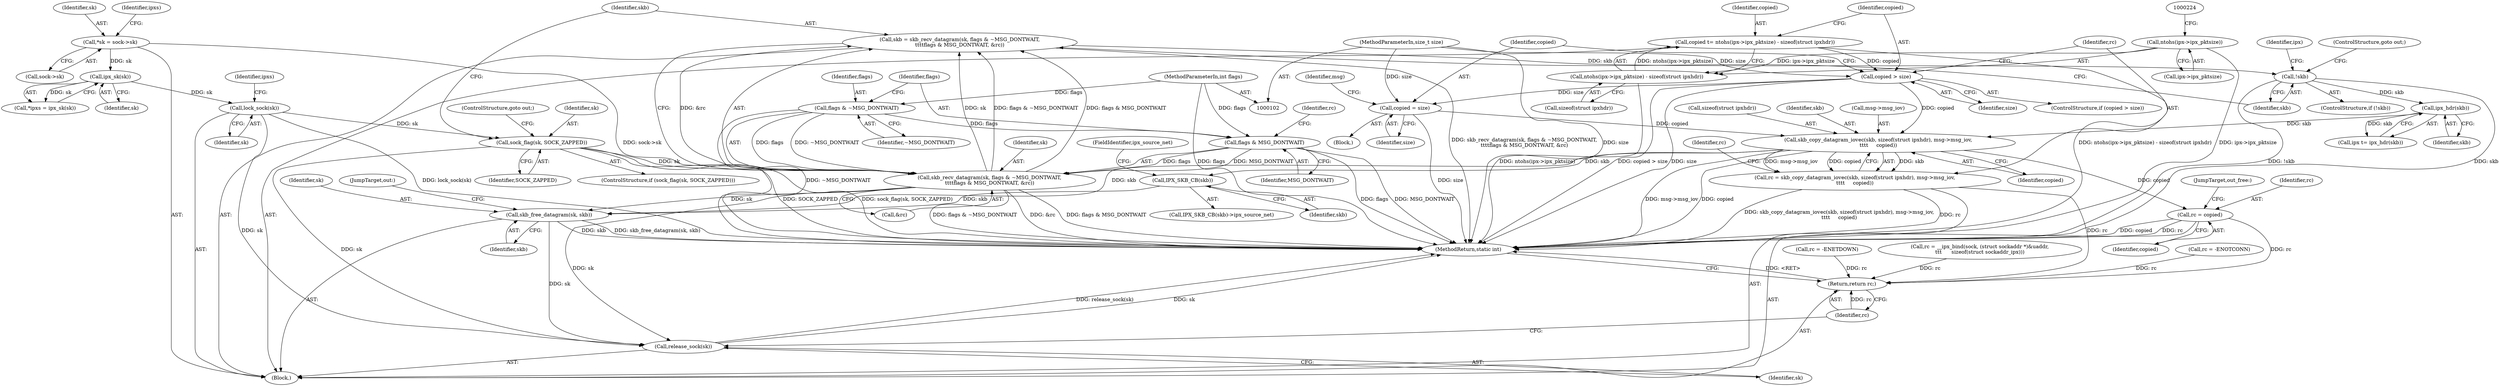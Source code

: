 digraph "0_linux_f3d3342602f8bcbf37d7c46641cb9bca7618eb1c_15@API" {
"1000240" [label="(Call,skb_copy_datagram_iovec(skb, sizeof(struct ipxhdr), msg->msg_iov,\n\t\t\t\t     copied))"];
"1000214" [label="(Call,ipx_hdr(skb))"];
"1000209" [label="(Call,!skb)"];
"1000196" [label="(Call,skb = skb_recv_datagram(sk, flags & ~MSG_DONTWAIT,\n\t\t\t\tflags & MSG_DONTWAIT, &rc))"];
"1000198" [label="(Call,skb_recv_datagram(sk, flags & ~MSG_DONTWAIT,\n\t\t\t\tflags & MSG_DONTWAIT, &rc))"];
"1000192" [label="(Call,sock_flag(sk, SOCK_ZAPPED))"];
"1000135" [label="(Call,lock_sock(sk))"];
"1000118" [label="(Call,ipx_sk(sk))"];
"1000110" [label="(Call,*sk = sock->sk)"];
"1000200" [label="(Call,flags & ~MSG_DONTWAIT)"];
"1000107" [label="(MethodParameterIn,int flags)"];
"1000203" [label="(Call,flags & MSG_DONTWAIT)"];
"1000226" [label="(Call,copied > size)"];
"1000216" [label="(Call,copied \t= ntohs(ipx->ipx_pktsize) - sizeof(struct ipxhdr))"];
"1000218" [label="(Call,ntohs(ipx->ipx_pktsize) - sizeof(struct ipxhdr))"];
"1000219" [label="(Call,ntohs(ipx->ipx_pktsize))"];
"1000106" [label="(MethodParameterIn,size_t size)"];
"1000230" [label="(Call,copied = size)"];
"1000238" [label="(Call,rc = skb_copy_datagram_iovec(skb, sizeof(struct ipxhdr), msg->msg_iov,\n\t\t\t\t     copied))"];
"1000328" [label="(Return,return rc;)"];
"1000296" [label="(Call,IPX_SKB_CB(skb))"];
"1000322" [label="(Call,skb_free_datagram(sk, skb))"];
"1000326" [label="(Call,release_sock(sk))"];
"1000318" [label="(Call,rc = copied)"];
"1000240" [label="(Call,skb_copy_datagram_iovec(skb, sizeof(struct ipxhdr), msg->msg_iov,\n\t\t\t\t     copied))"];
"1000135" [label="(Call,lock_sock(sk))"];
"1000119" [label="(Identifier,sk)"];
"1000217" [label="(Identifier,copied)"];
"1000219" [label="(Call,ntohs(ipx->ipx_pktsize))"];
"1000198" [label="(Call,skb_recv_datagram(sk, flags & ~MSG_DONTWAIT,\n\t\t\t\tflags & MSG_DONTWAIT, &rc))"];
"1000324" [label="(Identifier,skb)"];
"1000197" [label="(Identifier,skb)"];
"1000295" [label="(Call,IPX_SKB_CB(skb)->ipx_source_net)"];
"1000249" [label="(Identifier,rc)"];
"1000116" [label="(Call,*ipxs = ipx_sk(sk))"];
"1000202" [label="(Identifier,~MSG_DONTWAIT)"];
"1000191" [label="(ControlStructure,if (sock_flag(sk, SOCK_ZAPPED)))"];
"1000111" [label="(Identifier,sk)"];
"1000225" [label="(ControlStructure,if (copied > size))"];
"1000326" [label="(Call,release_sock(sk))"];
"1000215" [label="(Identifier,skb)"];
"1000187" [label="(Call,rc = -ENOTCONN)"];
"1000201" [label="(Identifier,flags)"];
"1000320" [label="(Identifier,copied)"];
"1000213" [label="(Identifier,ipx)"];
"1000194" [label="(Identifier,SOCK_ZAPPED)"];
"1000108" [label="(Block,)"];
"1000199" [label="(Identifier,sk)"];
"1000232" [label="(Identifier,size)"];
"1000204" [label="(Identifier,flags)"];
"1000328" [label="(Return,return rc;)"];
"1000247" [label="(Identifier,copied)"];
"1000214" [label="(Call,ipx_hdr(skb))"];
"1000211" [label="(ControlStructure,goto out;)"];
"1000203" [label="(Call,flags & MSG_DONTWAIT)"];
"1000209" [label="(Call,!skb)"];
"1000192" [label="(Call,sock_flag(sk, SOCK_ZAPPED))"];
"1000136" [label="(Identifier,sk)"];
"1000296" [label="(Call,IPX_SKB_CB(skb))"];
"1000107" [label="(MethodParameterIn,int flags)"];
"1000216" [label="(Call,copied \t= ntohs(ipx->ipx_pktsize) - sizeof(struct ipxhdr))"];
"1000229" [label="(Block,)"];
"1000297" [label="(Identifier,skb)"];
"1000140" [label="(Identifier,ipxs)"];
"1000242" [label="(Call,sizeof(struct ipxhdr))"];
"1000200" [label="(Call,flags & ~MSG_DONTWAIT)"];
"1000154" [label="(Call,rc = -ENETDOWN)"];
"1000330" [label="(MethodReturn,static int)"];
"1000322" [label="(Call,skb_free_datagram(sk, skb))"];
"1000196" [label="(Call,skb = skb_recv_datagram(sk, flags & ~MSG_DONTWAIT,\n\t\t\t\tflags & MSG_DONTWAIT, &rc))"];
"1000206" [label="(Call,&rc)"];
"1000205" [label="(Identifier,MSG_DONTWAIT)"];
"1000318" [label="(Call,rc = copied)"];
"1000329" [label="(Identifier,rc)"];
"1000174" [label="(Call,rc = __ipx_bind(sock, (struct sockaddr *)&uaddr,\n\t\t\t      sizeof(struct sockaddr_ipx)))"];
"1000210" [label="(Identifier,skb)"];
"1000230" [label="(Call,copied = size)"];
"1000239" [label="(Identifier,rc)"];
"1000110" [label="(Call,*sk = sock->sk)"];
"1000323" [label="(Identifier,sk)"];
"1000195" [label="(ControlStructure,goto out;)"];
"1000241" [label="(Identifier,skb)"];
"1000112" [label="(Call,sock->sk)"];
"1000208" [label="(ControlStructure,if (!skb))"];
"1000238" [label="(Call,rc = skb_copy_datagram_iovec(skb, sizeof(struct ipxhdr), msg->msg_iov,\n\t\t\t\t     copied))"];
"1000220" [label="(Call,ipx->ipx_pktsize)"];
"1000327" [label="(Identifier,sk)"];
"1000227" [label="(Identifier,copied)"];
"1000218" [label="(Call,ntohs(ipx->ipx_pktsize) - sizeof(struct ipxhdr))"];
"1000325" [label="(JumpTarget,out:)"];
"1000223" [label="(Call,sizeof(struct ipxhdr))"];
"1000193" [label="(Identifier,sk)"];
"1000212" [label="(Call,ipx \t= ipx_hdr(skb))"];
"1000321" [label="(JumpTarget,out_free:)"];
"1000319" [label="(Identifier,rc)"];
"1000244" [label="(Call,msg->msg_iov)"];
"1000207" [label="(Identifier,rc)"];
"1000106" [label="(MethodParameterIn,size_t size)"];
"1000228" [label="(Identifier,size)"];
"1000118" [label="(Call,ipx_sk(sk))"];
"1000235" [label="(Identifier,msg)"];
"1000226" [label="(Call,copied > size)"];
"1000298" [label="(FieldIdentifier,ipx_source_net)"];
"1000231" [label="(Identifier,copied)"];
"1000117" [label="(Identifier,ipxs)"];
"1000240" -> "1000238"  [label="AST: "];
"1000240" -> "1000247"  [label="CFG: "];
"1000241" -> "1000240"  [label="AST: "];
"1000242" -> "1000240"  [label="AST: "];
"1000244" -> "1000240"  [label="AST: "];
"1000247" -> "1000240"  [label="AST: "];
"1000238" -> "1000240"  [label="CFG: "];
"1000240" -> "1000330"  [label="DDG: msg->msg_iov"];
"1000240" -> "1000330"  [label="DDG: copied"];
"1000240" -> "1000238"  [label="DDG: skb"];
"1000240" -> "1000238"  [label="DDG: msg->msg_iov"];
"1000240" -> "1000238"  [label="DDG: copied"];
"1000214" -> "1000240"  [label="DDG: skb"];
"1000226" -> "1000240"  [label="DDG: copied"];
"1000230" -> "1000240"  [label="DDG: copied"];
"1000240" -> "1000296"  [label="DDG: skb"];
"1000240" -> "1000318"  [label="DDG: copied"];
"1000240" -> "1000322"  [label="DDG: skb"];
"1000214" -> "1000212"  [label="AST: "];
"1000214" -> "1000215"  [label="CFG: "];
"1000215" -> "1000214"  [label="AST: "];
"1000212" -> "1000214"  [label="CFG: "];
"1000214" -> "1000212"  [label="DDG: skb"];
"1000209" -> "1000214"  [label="DDG: skb"];
"1000209" -> "1000208"  [label="AST: "];
"1000209" -> "1000210"  [label="CFG: "];
"1000210" -> "1000209"  [label="AST: "];
"1000211" -> "1000209"  [label="CFG: "];
"1000213" -> "1000209"  [label="CFG: "];
"1000209" -> "1000330"  [label="DDG: !skb"];
"1000209" -> "1000330"  [label="DDG: skb"];
"1000196" -> "1000209"  [label="DDG: skb"];
"1000196" -> "1000108"  [label="AST: "];
"1000196" -> "1000198"  [label="CFG: "];
"1000197" -> "1000196"  [label="AST: "];
"1000198" -> "1000196"  [label="AST: "];
"1000210" -> "1000196"  [label="CFG: "];
"1000196" -> "1000330"  [label="DDG: skb_recv_datagram(sk, flags & ~MSG_DONTWAIT,\n\t\t\t\tflags & MSG_DONTWAIT, &rc)"];
"1000198" -> "1000196"  [label="DDG: sk"];
"1000198" -> "1000196"  [label="DDG: flags & ~MSG_DONTWAIT"];
"1000198" -> "1000196"  [label="DDG: flags & MSG_DONTWAIT"];
"1000198" -> "1000196"  [label="DDG: &rc"];
"1000198" -> "1000206"  [label="CFG: "];
"1000199" -> "1000198"  [label="AST: "];
"1000200" -> "1000198"  [label="AST: "];
"1000203" -> "1000198"  [label="AST: "];
"1000206" -> "1000198"  [label="AST: "];
"1000198" -> "1000330"  [label="DDG: flags & ~MSG_DONTWAIT"];
"1000198" -> "1000330"  [label="DDG: &rc"];
"1000198" -> "1000330"  [label="DDG: flags & MSG_DONTWAIT"];
"1000192" -> "1000198"  [label="DDG: sk"];
"1000200" -> "1000198"  [label="DDG: flags"];
"1000200" -> "1000198"  [label="DDG: ~MSG_DONTWAIT"];
"1000203" -> "1000198"  [label="DDG: flags"];
"1000203" -> "1000198"  [label="DDG: MSG_DONTWAIT"];
"1000198" -> "1000322"  [label="DDG: sk"];
"1000198" -> "1000326"  [label="DDG: sk"];
"1000192" -> "1000191"  [label="AST: "];
"1000192" -> "1000194"  [label="CFG: "];
"1000193" -> "1000192"  [label="AST: "];
"1000194" -> "1000192"  [label="AST: "];
"1000195" -> "1000192"  [label="CFG: "];
"1000197" -> "1000192"  [label="CFG: "];
"1000192" -> "1000330"  [label="DDG: SOCK_ZAPPED"];
"1000192" -> "1000330"  [label="DDG: sock_flag(sk, SOCK_ZAPPED)"];
"1000135" -> "1000192"  [label="DDG: sk"];
"1000192" -> "1000326"  [label="DDG: sk"];
"1000135" -> "1000108"  [label="AST: "];
"1000135" -> "1000136"  [label="CFG: "];
"1000136" -> "1000135"  [label="AST: "];
"1000140" -> "1000135"  [label="CFG: "];
"1000135" -> "1000330"  [label="DDG: lock_sock(sk)"];
"1000118" -> "1000135"  [label="DDG: sk"];
"1000135" -> "1000326"  [label="DDG: sk"];
"1000118" -> "1000116"  [label="AST: "];
"1000118" -> "1000119"  [label="CFG: "];
"1000119" -> "1000118"  [label="AST: "];
"1000116" -> "1000118"  [label="CFG: "];
"1000118" -> "1000116"  [label="DDG: sk"];
"1000110" -> "1000118"  [label="DDG: sk"];
"1000110" -> "1000108"  [label="AST: "];
"1000110" -> "1000112"  [label="CFG: "];
"1000111" -> "1000110"  [label="AST: "];
"1000112" -> "1000110"  [label="AST: "];
"1000117" -> "1000110"  [label="CFG: "];
"1000110" -> "1000330"  [label="DDG: sock->sk"];
"1000200" -> "1000202"  [label="CFG: "];
"1000201" -> "1000200"  [label="AST: "];
"1000202" -> "1000200"  [label="AST: "];
"1000204" -> "1000200"  [label="CFG: "];
"1000200" -> "1000330"  [label="DDG: ~MSG_DONTWAIT"];
"1000107" -> "1000200"  [label="DDG: flags"];
"1000200" -> "1000203"  [label="DDG: flags"];
"1000107" -> "1000102"  [label="AST: "];
"1000107" -> "1000330"  [label="DDG: flags"];
"1000107" -> "1000203"  [label="DDG: flags"];
"1000203" -> "1000205"  [label="CFG: "];
"1000204" -> "1000203"  [label="AST: "];
"1000205" -> "1000203"  [label="AST: "];
"1000207" -> "1000203"  [label="CFG: "];
"1000203" -> "1000330"  [label="DDG: MSG_DONTWAIT"];
"1000203" -> "1000330"  [label="DDG: flags"];
"1000226" -> "1000225"  [label="AST: "];
"1000226" -> "1000228"  [label="CFG: "];
"1000227" -> "1000226"  [label="AST: "];
"1000228" -> "1000226"  [label="AST: "];
"1000231" -> "1000226"  [label="CFG: "];
"1000239" -> "1000226"  [label="CFG: "];
"1000226" -> "1000330"  [label="DDG: copied > size"];
"1000226" -> "1000330"  [label="DDG: size"];
"1000216" -> "1000226"  [label="DDG: copied"];
"1000106" -> "1000226"  [label="DDG: size"];
"1000226" -> "1000230"  [label="DDG: size"];
"1000216" -> "1000108"  [label="AST: "];
"1000216" -> "1000218"  [label="CFG: "];
"1000217" -> "1000216"  [label="AST: "];
"1000218" -> "1000216"  [label="AST: "];
"1000227" -> "1000216"  [label="CFG: "];
"1000216" -> "1000330"  [label="DDG: ntohs(ipx->ipx_pktsize) - sizeof(struct ipxhdr)"];
"1000218" -> "1000216"  [label="DDG: ntohs(ipx->ipx_pktsize)"];
"1000218" -> "1000223"  [label="CFG: "];
"1000219" -> "1000218"  [label="AST: "];
"1000223" -> "1000218"  [label="AST: "];
"1000218" -> "1000330"  [label="DDG: ntohs(ipx->ipx_pktsize)"];
"1000219" -> "1000218"  [label="DDG: ipx->ipx_pktsize"];
"1000219" -> "1000220"  [label="CFG: "];
"1000220" -> "1000219"  [label="AST: "];
"1000224" -> "1000219"  [label="CFG: "];
"1000219" -> "1000330"  [label="DDG: ipx->ipx_pktsize"];
"1000106" -> "1000102"  [label="AST: "];
"1000106" -> "1000330"  [label="DDG: size"];
"1000106" -> "1000230"  [label="DDG: size"];
"1000230" -> "1000229"  [label="AST: "];
"1000230" -> "1000232"  [label="CFG: "];
"1000231" -> "1000230"  [label="AST: "];
"1000232" -> "1000230"  [label="AST: "];
"1000235" -> "1000230"  [label="CFG: "];
"1000230" -> "1000330"  [label="DDG: size"];
"1000238" -> "1000108"  [label="AST: "];
"1000239" -> "1000238"  [label="AST: "];
"1000249" -> "1000238"  [label="CFG: "];
"1000238" -> "1000330"  [label="DDG: rc"];
"1000238" -> "1000330"  [label="DDG: skb_copy_datagram_iovec(skb, sizeof(struct ipxhdr), msg->msg_iov,\n\t\t\t\t     copied)"];
"1000238" -> "1000328"  [label="DDG: rc"];
"1000328" -> "1000108"  [label="AST: "];
"1000328" -> "1000329"  [label="CFG: "];
"1000329" -> "1000328"  [label="AST: "];
"1000330" -> "1000328"  [label="CFG: "];
"1000328" -> "1000330"  [label="DDG: <RET>"];
"1000329" -> "1000328"  [label="DDG: rc"];
"1000187" -> "1000328"  [label="DDG: rc"];
"1000318" -> "1000328"  [label="DDG: rc"];
"1000154" -> "1000328"  [label="DDG: rc"];
"1000174" -> "1000328"  [label="DDG: rc"];
"1000296" -> "1000295"  [label="AST: "];
"1000296" -> "1000297"  [label="CFG: "];
"1000297" -> "1000296"  [label="AST: "];
"1000298" -> "1000296"  [label="CFG: "];
"1000296" -> "1000322"  [label="DDG: skb"];
"1000322" -> "1000108"  [label="AST: "];
"1000322" -> "1000324"  [label="CFG: "];
"1000323" -> "1000322"  [label="AST: "];
"1000324" -> "1000322"  [label="AST: "];
"1000325" -> "1000322"  [label="CFG: "];
"1000322" -> "1000330"  [label="DDG: skb"];
"1000322" -> "1000330"  [label="DDG: skb_free_datagram(sk, skb)"];
"1000322" -> "1000326"  [label="DDG: sk"];
"1000326" -> "1000108"  [label="AST: "];
"1000326" -> "1000327"  [label="CFG: "];
"1000327" -> "1000326"  [label="AST: "];
"1000329" -> "1000326"  [label="CFG: "];
"1000326" -> "1000330"  [label="DDG: release_sock(sk)"];
"1000326" -> "1000330"  [label="DDG: sk"];
"1000318" -> "1000108"  [label="AST: "];
"1000318" -> "1000320"  [label="CFG: "];
"1000319" -> "1000318"  [label="AST: "];
"1000320" -> "1000318"  [label="AST: "];
"1000321" -> "1000318"  [label="CFG: "];
"1000318" -> "1000330"  [label="DDG: rc"];
"1000318" -> "1000330"  [label="DDG: copied"];
}
